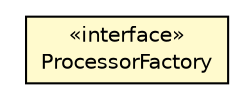 #!/usr/local/bin/dot
#
# Class diagram 
# Generated by UMLGraph version 5.1 (http://www.umlgraph.org/)
#

digraph G {
	edge [fontname="Helvetica",fontsize=10,labelfontname="Helvetica",labelfontsize=10];
	node [fontname="Helvetica",fontsize=10,shape=plaintext];
	nodesep=0.25;
	ranksep=0.5;
	// org.androidtransfuse.processor.ProcessorFactory
	c48752 [label=<<table title="org.androidtransfuse.processor.ProcessorFactory" border="0" cellborder="1" cellspacing="0" cellpadding="2" port="p" bgcolor="lemonChiffon" href="./ProcessorFactory.html">
		<tr><td><table border="0" cellspacing="0" cellpadding="1">
<tr><td align="center" balign="center"> &#171;interface&#187; </td></tr>
<tr><td align="center" balign="center"> ProcessorFactory </td></tr>
		</table></td></tr>
		</table>>, fontname="Helvetica", fontcolor="black", fontsize=10.0];
}

